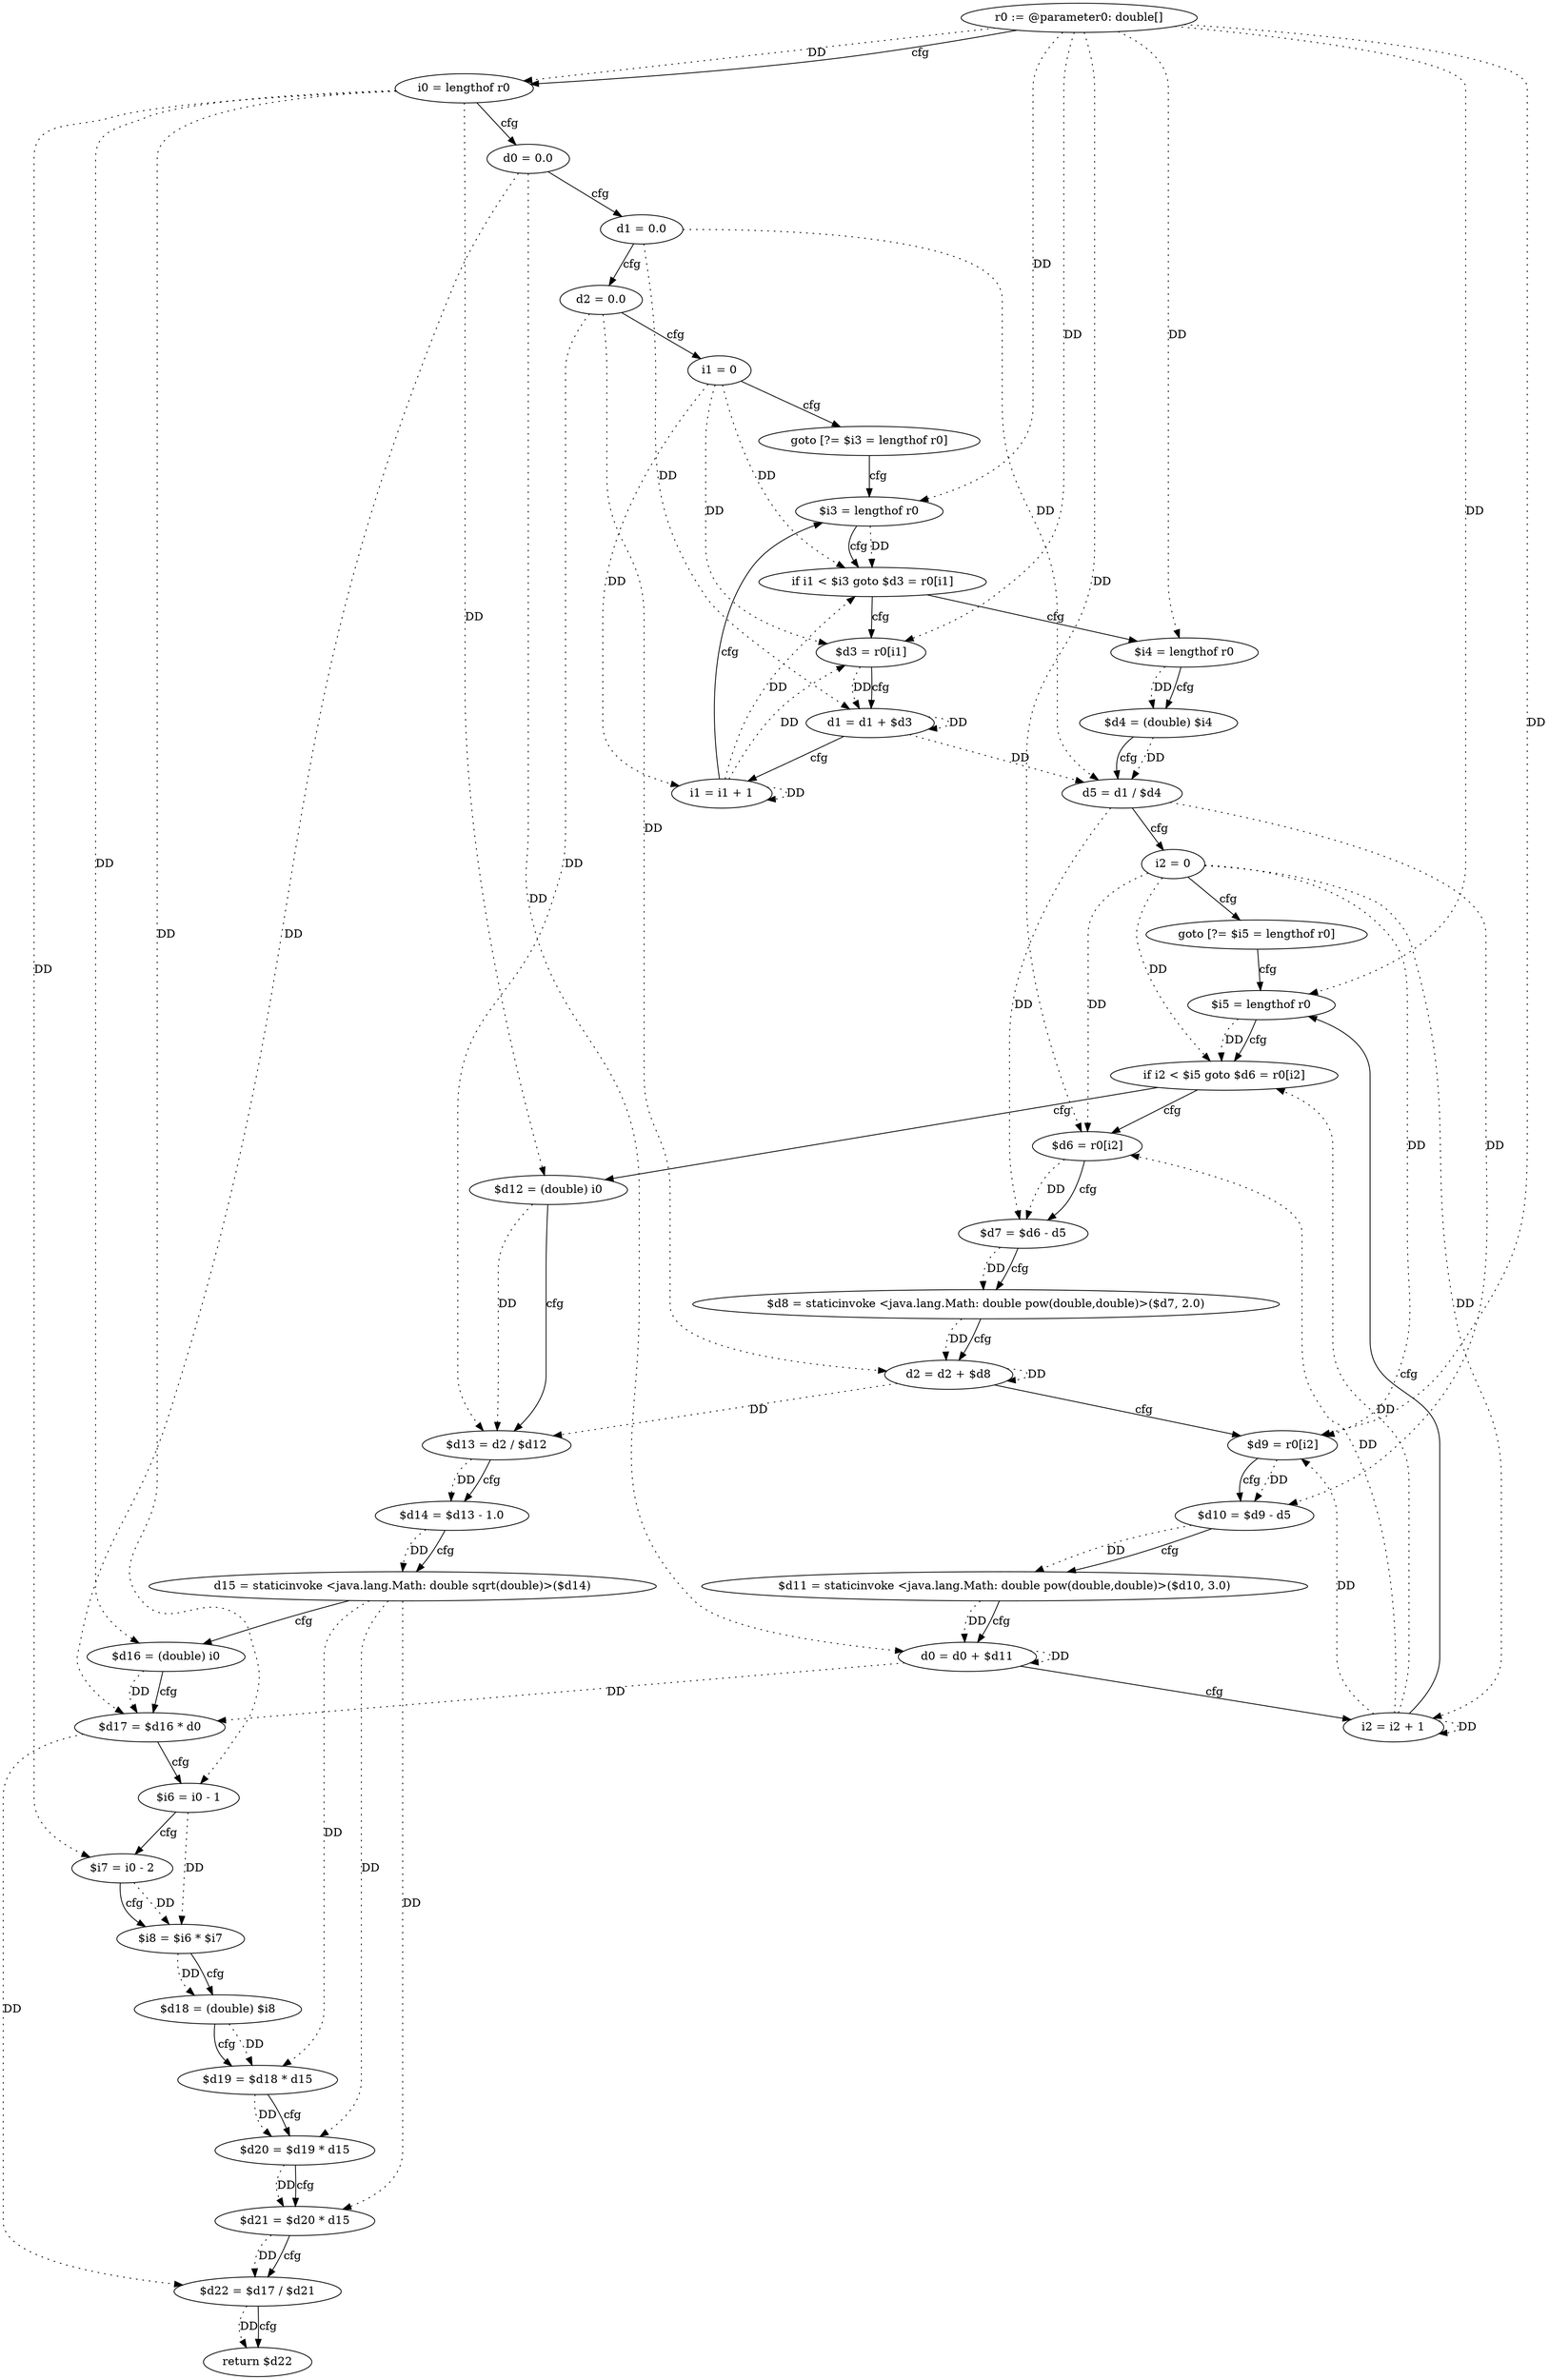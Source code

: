 digraph "sampleSkew" {
    "0" [label="r0 := @parameter0: double[]",];
    "1" [label="i0 = lengthof r0",];
    "2" [label="d0 = 0.0",];
    "3" [label="d1 = 0.0",];
    "4" [label="d2 = 0.0",];
    "5" [label="i1 = 0",];
    "6" [label="goto [?= $i3 = lengthof r0]",];
    "7" [label="$d3 = r0[i1]",];
    "8" [label="d1 = d1 + $d3",];
    "9" [label="i1 = i1 + 1",];
    "10" [label="$i3 = lengthof r0",];
    "11" [label="if i1 < $i3 goto $d3 = r0[i1]",];
    "12" [label="$i4 = lengthof r0",];
    "13" [label="$d4 = (double) $i4",];
    "14" [label="d5 = d1 / $d4",];
    "15" [label="i2 = 0",];
    "16" [label="goto [?= $i5 = lengthof r0]",];
    "17" [label="$d6 = r0[i2]",];
    "18" [label="$d7 = $d6 - d5",];
    "19" [label="$d8 = staticinvoke <java.lang.Math: double pow(double,double)>($d7, 2.0)",];
    "20" [label="d2 = d2 + $d8",];
    "21" [label="$d9 = r0[i2]",];
    "22" [label="$d10 = $d9 - d5",];
    "23" [label="$d11 = staticinvoke <java.lang.Math: double pow(double,double)>($d10, 3.0)",];
    "24" [label="d0 = d0 + $d11",];
    "25" [label="i2 = i2 + 1",];
    "26" [label="$i5 = lengthof r0",];
    "27" [label="if i2 < $i5 goto $d6 = r0[i2]",];
    "28" [label="$d12 = (double) i0",];
    "29" [label="$d13 = d2 / $d12",];
    "30" [label="$d14 = $d13 - 1.0",];
    "31" [label="d15 = staticinvoke <java.lang.Math: double sqrt(double)>($d14)",];
    "32" [label="$d16 = (double) i0",];
    "33" [label="$d17 = $d16 * d0",];
    "34" [label="$i6 = i0 - 1",];
    "35" [label="$i7 = i0 - 2",];
    "36" [label="$i8 = $i6 * $i7",];
    "37" [label="$d18 = (double) $i8",];
    "38" [label="$d19 = $d18 * d15",];
    "39" [label="$d20 = $d19 * d15",];
    "40" [label="$d21 = $d20 * d15",];
    "41" [label="$d22 = $d17 / $d21",];
    "42" [label="return $d22",];
    "0"->"1" [label="DD",style=dotted,];
    "0"->"7" [label="DD",style=dotted,];
    "0"->"10" [label="DD",style=dotted,];
    "0"->"12" [label="DD",style=dotted,];
    "0"->"17" [label="DD",style=dotted,];
    "0"->"21" [label="DD",style=dotted,];
    "0"->"26" [label="DD",style=dotted,];
    "1"->"28" [label="DD",style=dotted,];
    "1"->"32" [label="DD",style=dotted,];
    "1"->"34" [label="DD",style=dotted,];
    "1"->"35" [label="DD",style=dotted,];
    "2"->"24" [label="DD",style=dotted,];
    "2"->"33" [label="DD",style=dotted,];
    "3"->"8" [label="DD",style=dotted,];
    "3"->"14" [label="DD",style=dotted,];
    "4"->"20" [label="DD",style=dotted,];
    "4"->"29" [label="DD",style=dotted,];
    "5"->"7" [label="DD",style=dotted,];
    "5"->"9" [label="DD",style=dotted,];
    "5"->"11" [label="DD",style=dotted,];
    "7"->"8" [label="DD",style=dotted,];
    "8"->"8" [label="DD",style=dotted,];
    "8"->"14" [label="DD",style=dotted,];
    "9"->"7" [label="DD",style=dotted,];
    "9"->"9" [label="DD",style=dotted,];
    "9"->"11" [label="DD",style=dotted,];
    "10"->"11" [label="DD",style=dotted,];
    "12"->"13" [label="DD",style=dotted,];
    "13"->"14" [label="DD",style=dotted,];
    "14"->"18" [label="DD",style=dotted,];
    "14"->"22" [label="DD",style=dotted,];
    "15"->"17" [label="DD",style=dotted,];
    "15"->"21" [label="DD",style=dotted,];
    "15"->"25" [label="DD",style=dotted,];
    "15"->"27" [label="DD",style=dotted,];
    "17"->"18" [label="DD",style=dotted,];
    "18"->"19" [label="DD",style=dotted,];
    "19"->"20" [label="DD",style=dotted,];
    "20"->"20" [label="DD",style=dotted,];
    "20"->"29" [label="DD",style=dotted,];
    "21"->"22" [label="DD",style=dotted,];
    "22"->"23" [label="DD",style=dotted,];
    "23"->"24" [label="DD",style=dotted,];
    "24"->"24" [label="DD",style=dotted,];
    "24"->"33" [label="DD",style=dotted,];
    "25"->"17" [label="DD",style=dotted,];
    "25"->"21" [label="DD",style=dotted,];
    "25"->"25" [label="DD",style=dotted,];
    "25"->"27" [label="DD",style=dotted,];
    "26"->"27" [label="DD",style=dotted,];
    "28"->"29" [label="DD",style=dotted,];
    "29"->"30" [label="DD",style=dotted,];
    "30"->"31" [label="DD",style=dotted,];
    "31"->"38" [label="DD",style=dotted,];
    "31"->"39" [label="DD",style=dotted,];
    "31"->"40" [label="DD",style=dotted,];
    "32"->"33" [label="DD",style=dotted,];
    "33"->"41" [label="DD",style=dotted,];
    "34"->"36" [label="DD",style=dotted,];
    "35"->"36" [label="DD",style=dotted,];
    "36"->"37" [label="DD",style=dotted,];
    "37"->"38" [label="DD",style=dotted,];
    "38"->"39" [label="DD",style=dotted,];
    "39"->"40" [label="DD",style=dotted,];
    "40"->"41" [label="DD",style=dotted,];
    "41"->"42" [label="DD",style=dotted,];
    "0"->"1" [label="cfg",];
    "1"->"2" [label="cfg",];
    "2"->"3" [label="cfg",];
    "3"->"4" [label="cfg",];
    "4"->"5" [label="cfg",];
    "5"->"6" [label="cfg",];
    "6"->"10" [label="cfg",];
    "7"->"8" [label="cfg",];
    "8"->"9" [label="cfg",];
    "9"->"10" [label="cfg",];
    "10"->"11" [label="cfg",];
    "11"->"12" [label="cfg",];
    "11"->"7" [label="cfg",];
    "12"->"13" [label="cfg",];
    "13"->"14" [label="cfg",];
    "14"->"15" [label="cfg",];
    "15"->"16" [label="cfg",];
    "16"->"26" [label="cfg",];
    "17"->"18" [label="cfg",];
    "18"->"19" [label="cfg",];
    "19"->"20" [label="cfg",];
    "20"->"21" [label="cfg",];
    "21"->"22" [label="cfg",];
    "22"->"23" [label="cfg",];
    "23"->"24" [label="cfg",];
    "24"->"25" [label="cfg",];
    "25"->"26" [label="cfg",];
    "26"->"27" [label="cfg",];
    "27"->"28" [label="cfg",];
    "27"->"17" [label="cfg",];
    "28"->"29" [label="cfg",];
    "29"->"30" [label="cfg",];
    "30"->"31" [label="cfg",];
    "31"->"32" [label="cfg",];
    "32"->"33" [label="cfg",];
    "33"->"34" [label="cfg",];
    "34"->"35" [label="cfg",];
    "35"->"36" [label="cfg",];
    "36"->"37" [label="cfg",];
    "37"->"38" [label="cfg",];
    "38"->"39" [label="cfg",];
    "39"->"40" [label="cfg",];
    "40"->"41" [label="cfg",];
    "41"->"42" [label="cfg",];
}
